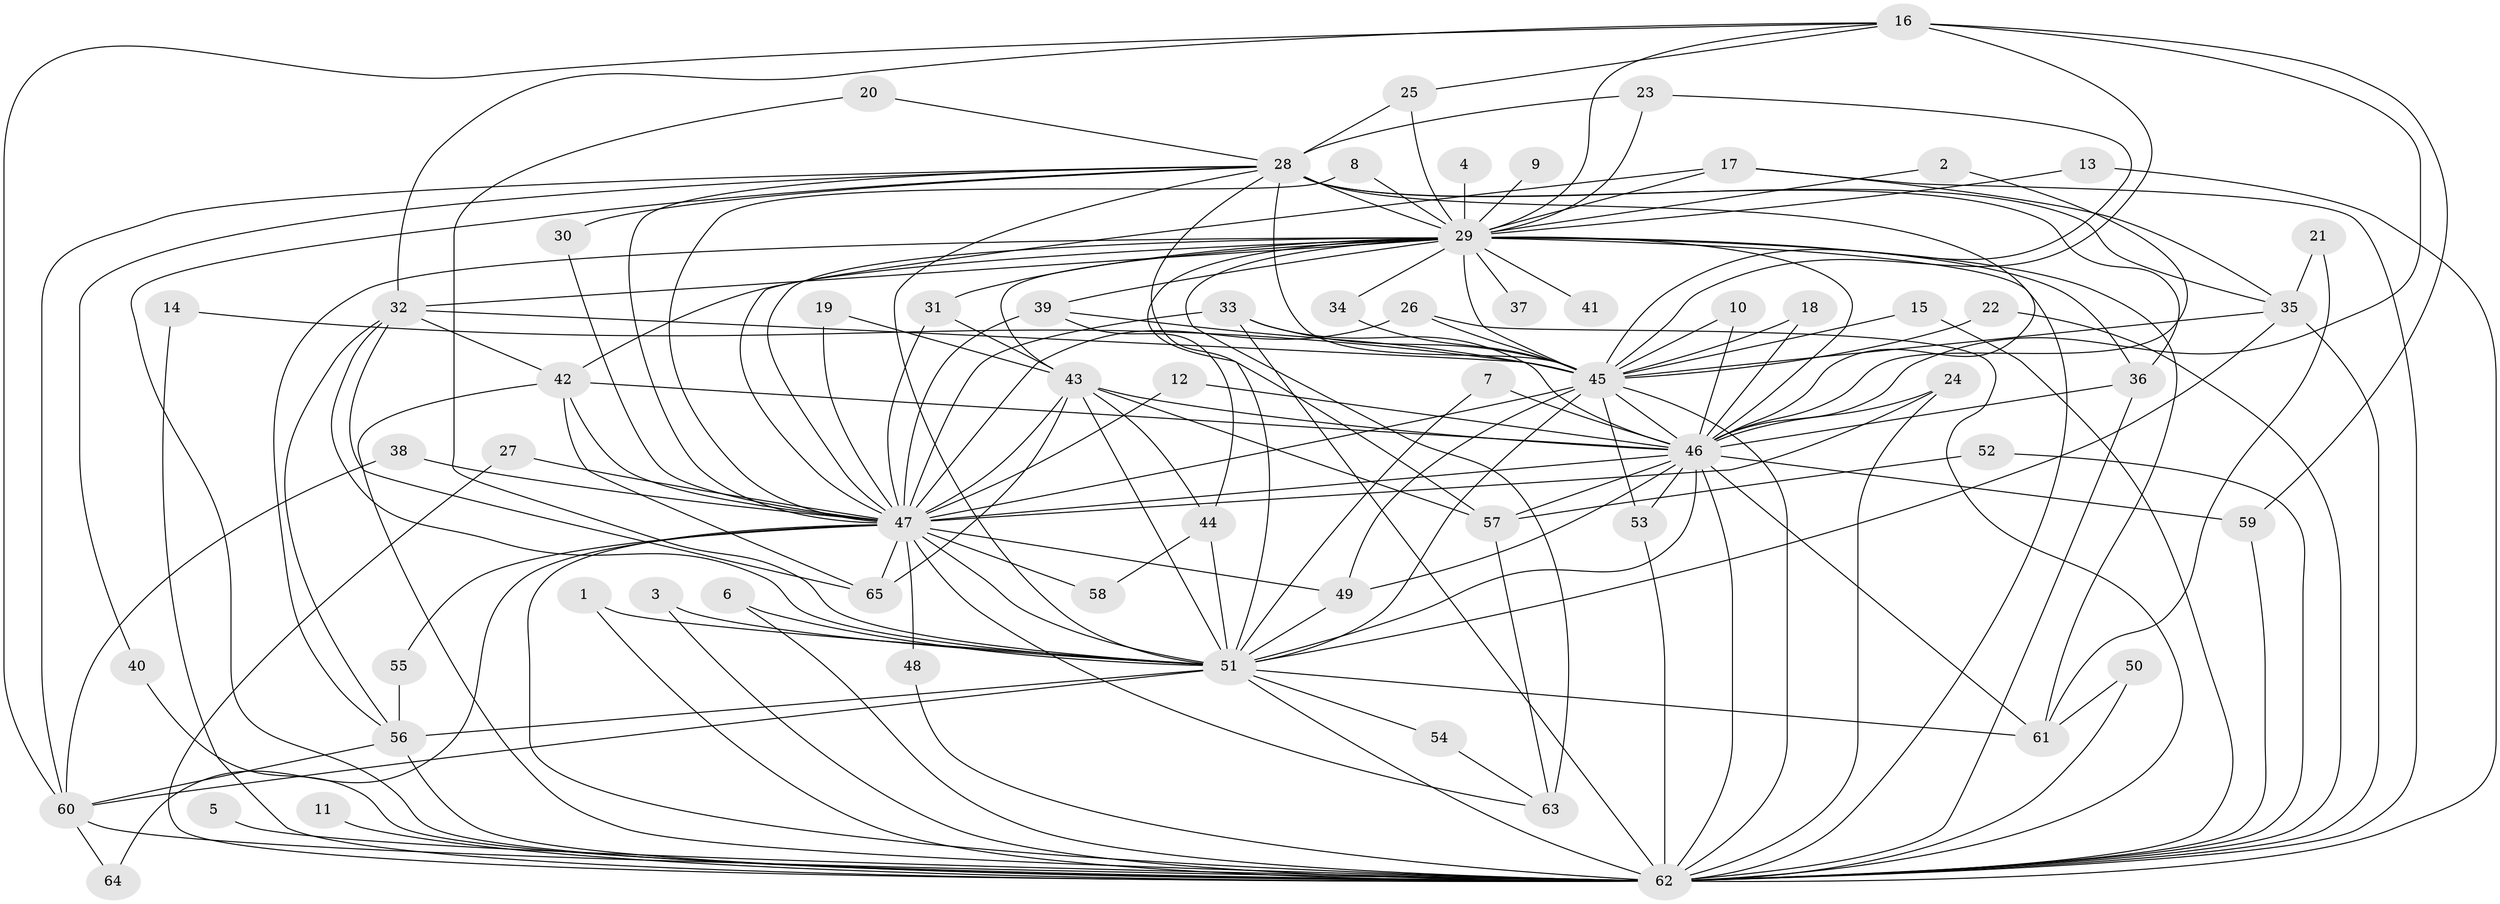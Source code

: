 // original degree distribution, {23: 0.015384615384615385, 41: 0.007692307692307693, 27: 0.007692307692307693, 28: 0.007692307692307693, 17: 0.007692307692307693, 26: 0.007692307692307693, 20: 0.007692307692307693, 16: 0.007692307692307693, 24: 0.007692307692307693, 2: 0.6076923076923076, 4: 0.08461538461538462, 5: 0.046153846153846156, 7: 0.007692307692307693, 6: 0.03076923076923077, 3: 0.13846153846153847, 8: 0.007692307692307693}
// Generated by graph-tools (version 1.1) at 2025/49/03/09/25 03:49:44]
// undirected, 65 vertices, 168 edges
graph export_dot {
graph [start="1"]
  node [color=gray90,style=filled];
  1;
  2;
  3;
  4;
  5;
  6;
  7;
  8;
  9;
  10;
  11;
  12;
  13;
  14;
  15;
  16;
  17;
  18;
  19;
  20;
  21;
  22;
  23;
  24;
  25;
  26;
  27;
  28;
  29;
  30;
  31;
  32;
  33;
  34;
  35;
  36;
  37;
  38;
  39;
  40;
  41;
  42;
  43;
  44;
  45;
  46;
  47;
  48;
  49;
  50;
  51;
  52;
  53;
  54;
  55;
  56;
  57;
  58;
  59;
  60;
  61;
  62;
  63;
  64;
  65;
  1 -- 51 [weight=1.0];
  1 -- 62 [weight=1.0];
  2 -- 29 [weight=1.0];
  2 -- 46 [weight=1.0];
  3 -- 51 [weight=1.0];
  3 -- 62 [weight=1.0];
  4 -- 29 [weight=1.0];
  5 -- 62 [weight=1.0];
  6 -- 51 [weight=1.0];
  6 -- 62 [weight=1.0];
  7 -- 46 [weight=1.0];
  7 -- 51 [weight=1.0];
  8 -- 29 [weight=1.0];
  8 -- 47 [weight=1.0];
  9 -- 29 [weight=2.0];
  10 -- 45 [weight=1.0];
  10 -- 46 [weight=1.0];
  11 -- 62 [weight=1.0];
  12 -- 46 [weight=1.0];
  12 -- 47 [weight=1.0];
  13 -- 29 [weight=1.0];
  13 -- 62 [weight=1.0];
  14 -- 45 [weight=1.0];
  14 -- 62 [weight=1.0];
  15 -- 45 [weight=1.0];
  15 -- 62 [weight=1.0];
  16 -- 25 [weight=1.0];
  16 -- 29 [weight=1.0];
  16 -- 32 [weight=1.0];
  16 -- 45 [weight=1.0];
  16 -- 46 [weight=2.0];
  16 -- 59 [weight=1.0];
  16 -- 60 [weight=1.0];
  17 -- 29 [weight=1.0];
  17 -- 35 [weight=1.0];
  17 -- 47 [weight=1.0];
  17 -- 62 [weight=1.0];
  18 -- 45 [weight=1.0];
  18 -- 46 [weight=2.0];
  19 -- 43 [weight=1.0];
  19 -- 47 [weight=1.0];
  20 -- 28 [weight=1.0];
  20 -- 51 [weight=1.0];
  21 -- 35 [weight=1.0];
  21 -- 61 [weight=1.0];
  22 -- 45 [weight=1.0];
  22 -- 62 [weight=1.0];
  23 -- 28 [weight=1.0];
  23 -- 29 [weight=1.0];
  23 -- 45 [weight=1.0];
  24 -- 46 [weight=1.0];
  24 -- 47 [weight=1.0];
  24 -- 62 [weight=1.0];
  25 -- 28 [weight=1.0];
  25 -- 29 [weight=1.0];
  26 -- 45 [weight=1.0];
  26 -- 47 [weight=3.0];
  26 -- 62 [weight=1.0];
  27 -- 47 [weight=1.0];
  27 -- 62 [weight=1.0];
  28 -- 29 [weight=2.0];
  28 -- 30 [weight=1.0];
  28 -- 35 [weight=1.0];
  28 -- 36 [weight=1.0];
  28 -- 40 [weight=1.0];
  28 -- 45 [weight=1.0];
  28 -- 46 [weight=4.0];
  28 -- 47 [weight=2.0];
  28 -- 51 [weight=1.0];
  28 -- 57 [weight=1.0];
  28 -- 60 [weight=1.0];
  28 -- 62 [weight=1.0];
  29 -- 31 [weight=1.0];
  29 -- 32 [weight=1.0];
  29 -- 34 [weight=1.0];
  29 -- 36 [weight=1.0];
  29 -- 37 [weight=1.0];
  29 -- 39 [weight=1.0];
  29 -- 41 [weight=1.0];
  29 -- 42 [weight=1.0];
  29 -- 43 [weight=2.0];
  29 -- 45 [weight=3.0];
  29 -- 46 [weight=4.0];
  29 -- 47 [weight=4.0];
  29 -- 51 [weight=2.0];
  29 -- 56 [weight=1.0];
  29 -- 61 [weight=2.0];
  29 -- 62 [weight=3.0];
  29 -- 63 [weight=2.0];
  30 -- 47 [weight=1.0];
  31 -- 43 [weight=1.0];
  31 -- 47 [weight=1.0];
  32 -- 42 [weight=1.0];
  32 -- 45 [weight=1.0];
  32 -- 51 [weight=1.0];
  32 -- 56 [weight=1.0];
  32 -- 65 [weight=1.0];
  33 -- 45 [weight=1.0];
  33 -- 46 [weight=1.0];
  33 -- 47 [weight=1.0];
  33 -- 62 [weight=2.0];
  34 -- 45 [weight=1.0];
  35 -- 45 [weight=1.0];
  35 -- 51 [weight=1.0];
  35 -- 62 [weight=2.0];
  36 -- 46 [weight=1.0];
  36 -- 62 [weight=1.0];
  38 -- 47 [weight=1.0];
  38 -- 60 [weight=1.0];
  39 -- 44 [weight=1.0];
  39 -- 45 [weight=1.0];
  39 -- 47 [weight=1.0];
  40 -- 62 [weight=1.0];
  42 -- 46 [weight=1.0];
  42 -- 47 [weight=1.0];
  42 -- 62 [weight=1.0];
  42 -- 65 [weight=1.0];
  43 -- 44 [weight=1.0];
  43 -- 46 [weight=1.0];
  43 -- 47 [weight=1.0];
  43 -- 51 [weight=1.0];
  43 -- 57 [weight=1.0];
  43 -- 65 [weight=1.0];
  44 -- 51 [weight=1.0];
  44 -- 58 [weight=1.0];
  45 -- 46 [weight=2.0];
  45 -- 47 [weight=2.0];
  45 -- 49 [weight=1.0];
  45 -- 51 [weight=1.0];
  45 -- 53 [weight=1.0];
  45 -- 62 [weight=2.0];
  46 -- 47 [weight=4.0];
  46 -- 49 [weight=1.0];
  46 -- 51 [weight=3.0];
  46 -- 53 [weight=1.0];
  46 -- 57 [weight=2.0];
  46 -- 59 [weight=1.0];
  46 -- 61 [weight=2.0];
  46 -- 62 [weight=2.0];
  47 -- 48 [weight=1.0];
  47 -- 49 [weight=1.0];
  47 -- 51 [weight=2.0];
  47 -- 55 [weight=1.0];
  47 -- 58 [weight=1.0];
  47 -- 62 [weight=2.0];
  47 -- 63 [weight=1.0];
  47 -- 64 [weight=1.0];
  47 -- 65 [weight=1.0];
  48 -- 62 [weight=1.0];
  49 -- 51 [weight=1.0];
  50 -- 61 [weight=1.0];
  50 -- 62 [weight=1.0];
  51 -- 54 [weight=1.0];
  51 -- 56 [weight=1.0];
  51 -- 60 [weight=1.0];
  51 -- 61 [weight=1.0];
  51 -- 62 [weight=1.0];
  52 -- 57 [weight=1.0];
  52 -- 62 [weight=1.0];
  53 -- 62 [weight=1.0];
  54 -- 63 [weight=1.0];
  55 -- 56 [weight=1.0];
  56 -- 60 [weight=1.0];
  56 -- 62 [weight=2.0];
  57 -- 63 [weight=1.0];
  59 -- 62 [weight=1.0];
  60 -- 62 [weight=1.0];
  60 -- 64 [weight=1.0];
}
